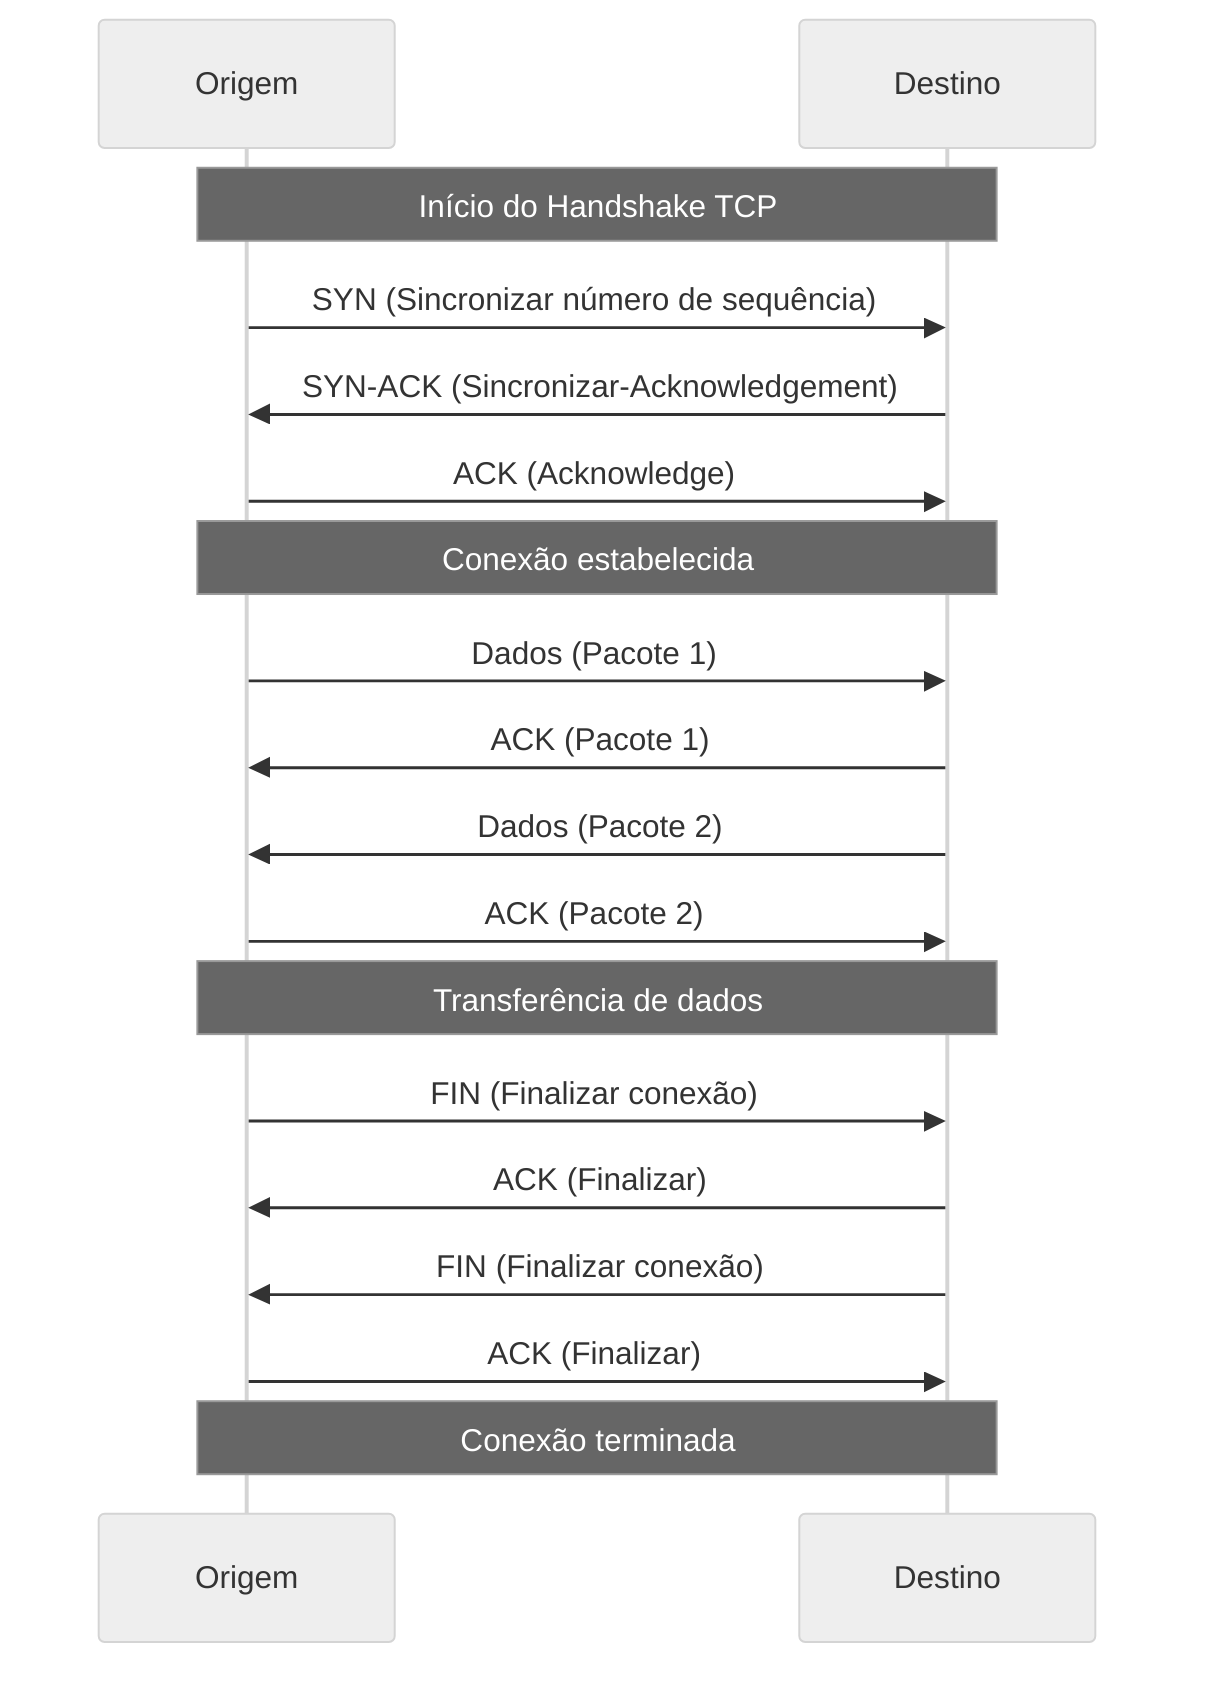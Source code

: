 %%{init: {'theme':'neutral'}}%%
sequenceDiagram
    participant C as Origem
    participant S as Destino

    Note over C,S: Início do Handshake TCP

    C->>S: SYN (Sincronizar número de sequência)
    S->>C: SYN-ACK (Sincronizar-Acknowledgement)
    C->>S: ACK (Acknowledge)

    Note over C,S: Conexão estabelecida

    C->>S: Dados (Pacote 1)
    S->>C: ACK (Pacote 1)

    S->>C: Dados (Pacote 2)
    C->>S: ACK (Pacote 2)

    Note over C,S: Transferência de dados

    C->>S: FIN (Finalizar conexão)
    S->>C: ACK (Finalizar)

    S->>C: FIN (Finalizar conexão)
    C->>S: ACK (Finalizar)

    Note over C,S: Conexão terminada